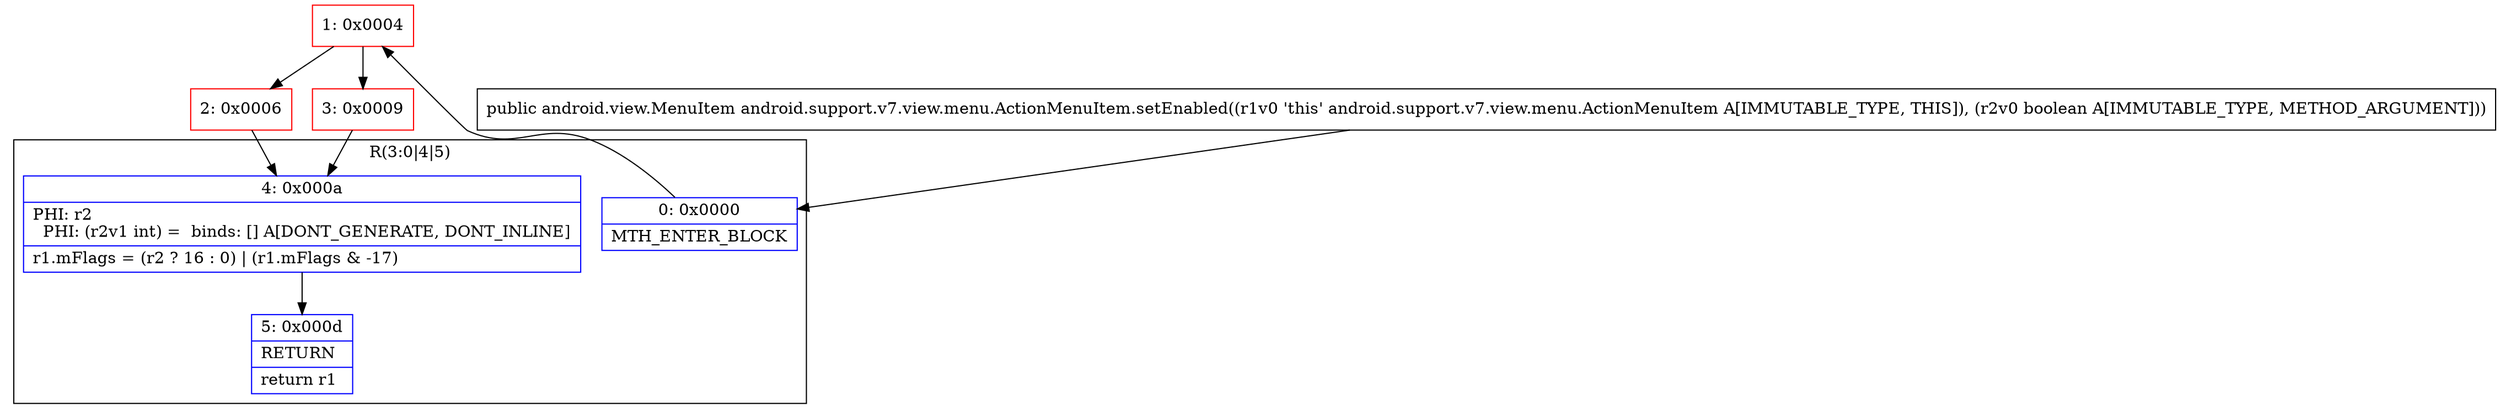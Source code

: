 digraph "CFG forandroid.support.v7.view.menu.ActionMenuItem.setEnabled(Z)Landroid\/view\/MenuItem;" {
subgraph cluster_Region_655935393 {
label = "R(3:0|4|5)";
node [shape=record,color=blue];
Node_0 [shape=record,label="{0\:\ 0x0000|MTH_ENTER_BLOCK\l}"];
Node_4 [shape=record,label="{4\:\ 0x000a|PHI: r2 \l  PHI: (r2v1 int) =  binds: [] A[DONT_GENERATE, DONT_INLINE]\l|r1.mFlags = (r2 ? 16 : 0) \| (r1.mFlags & \-17)\l}"];
Node_5 [shape=record,label="{5\:\ 0x000d|RETURN\l|return r1\l}"];
}
Node_1 [shape=record,color=red,label="{1\:\ 0x0004}"];
Node_2 [shape=record,color=red,label="{2\:\ 0x0006}"];
Node_3 [shape=record,color=red,label="{3\:\ 0x0009}"];
MethodNode[shape=record,label="{public android.view.MenuItem android.support.v7.view.menu.ActionMenuItem.setEnabled((r1v0 'this' android.support.v7.view.menu.ActionMenuItem A[IMMUTABLE_TYPE, THIS]), (r2v0 boolean A[IMMUTABLE_TYPE, METHOD_ARGUMENT])) }"];
MethodNode -> Node_0;
Node_0 -> Node_1;
Node_4 -> Node_5;
Node_1 -> Node_2;
Node_1 -> Node_3;
Node_2 -> Node_4;
Node_3 -> Node_4;
}

